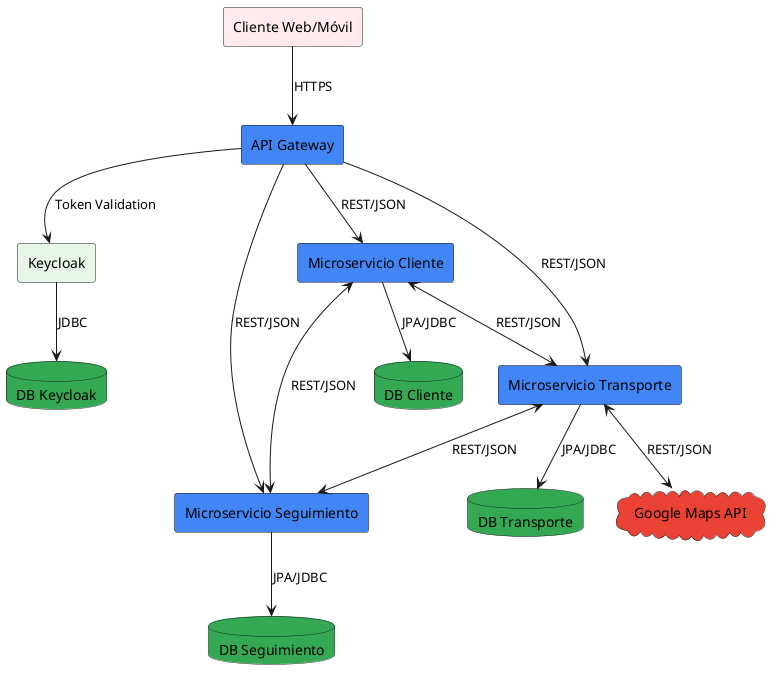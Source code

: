 @startuml diagrama_arquitectura

' Componentes básicos
rectangle "Cliente Web/Móvil" as client #FFEBEE
rectangle "API Gateway" as gateway #4285F4
rectangle "Keycloak" as keycloak #E8F5E9
rectangle "Microservicio Cliente" as mscliente #4285F4
rectangle "Microservicio Transporte" as mstransporte #4285F4
rectangle "Microservicio Seguimiento" as msseguimiento #4285F4
database "DB Cliente" as dbcliente #34A853
database "DB Transporte" as dbtransporte #34A853
database "DB Seguimiento" as dbseguimiento #34A853
database "DB Keycloak" as dbkeycloak #34A853
cloud "Google Maps API" as googleMaps #EA4335

' Relaciones
client --> gateway : HTTPS
gateway --> mscliente : REST/JSON
gateway --> mstransporte : REST/JSON
gateway --> msseguimiento : REST/JSON
gateway --> keycloak : Token Validation

mscliente -down-> dbcliente : JPA/JDBC
mstransporte -down-> dbtransporte : JPA/JDBC
msseguimiento -down-> dbseguimiento : JPA/JDBC
keycloak -down-> dbkeycloak : JDBC

mscliente <--> mstransporte : REST/JSON
mscliente <--> msseguimiento : REST/JSON
mstransporte <--> msseguimiento : REST/JSON
mstransporte <--> googleMaps : REST/JSON

@enduml
